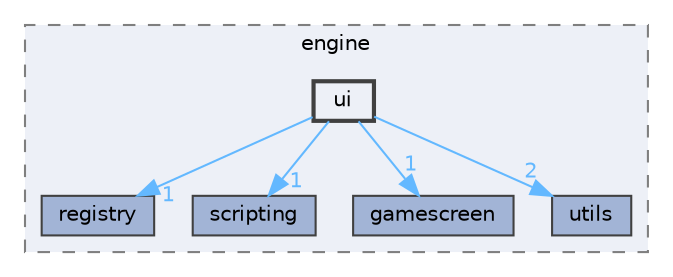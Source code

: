 digraph "techstorm/engine/ui"
{
 // LATEX_PDF_SIZE
  bgcolor="transparent";
  edge [fontname=Helvetica,fontsize=10,labelfontname=Helvetica,labelfontsize=10];
  node [fontname=Helvetica,fontsize=10,shape=box,height=0.2,width=0.4];
  compound=true
  subgraph clusterdir_f0215e67d3150ee964ca241625d804af {
    graph [ bgcolor="#edf0f7", pencolor="grey50", label="engine", fontname=Helvetica,fontsize=10 style="filled,dashed", URL="dir_f0215e67d3150ee964ca241625d804af.html",tooltip=""]
  dir_1e4491d15b0e54037372023090152305 [label="registry", fillcolor="#a2b4d6", color="grey25", style="filled", URL="dir_1e4491d15b0e54037372023090152305.html",tooltip=""];
  dir_47b4cf51432fc7205f39cdfbcfc95044 [label="scripting", fillcolor="#a2b4d6", color="grey25", style="filled", URL="dir_47b4cf51432fc7205f39cdfbcfc95044.html",tooltip=""];
  dir_a7ba27e45b04554e4dc68ee8c26301ed [label="gamescreen", fillcolor="#a2b4d6", color="grey25", style="filled", URL="dir_a7ba27e45b04554e4dc68ee8c26301ed.html",tooltip=""];
  dir_dd82fd1dbb6a2558bf9274f360fea5fa [label="utils", fillcolor="#a2b4d6", color="grey25", style="filled", URL="dir_dd82fd1dbb6a2558bf9274f360fea5fa.html",tooltip=""];
  dir_594093c6f73f6d5d2083b01f40190dab [label="ui", fillcolor="#edf0f7", color="grey25", style="filled,bold", URL="dir_594093c6f73f6d5d2083b01f40190dab.html",tooltip=""];
  }
  dir_594093c6f73f6d5d2083b01f40190dab->dir_1e4491d15b0e54037372023090152305 [headlabel="1", labeldistance=1.5 headhref="dir_000136_000098.html" href="dir_000136_000098.html" color="steelblue1" fontcolor="steelblue1"];
  dir_594093c6f73f6d5d2083b01f40190dab->dir_47b4cf51432fc7205f39cdfbcfc95044 [headlabel="1", labeldistance=1.5 headhref="dir_000136_000108.html" href="dir_000136_000108.html" color="steelblue1" fontcolor="steelblue1"];
  dir_594093c6f73f6d5d2083b01f40190dab->dir_a7ba27e45b04554e4dc68ee8c26301ed [headlabel="1", labeldistance=1.5 headhref="dir_000136_000054.html" href="dir_000136_000054.html" color="steelblue1" fontcolor="steelblue1"];
  dir_594093c6f73f6d5d2083b01f40190dab->dir_dd82fd1dbb6a2558bf9274f360fea5fa [headlabel="2", labeldistance=1.5 headhref="dir_000136_000140.html" href="dir_000136_000140.html" color="steelblue1" fontcolor="steelblue1"];
}
